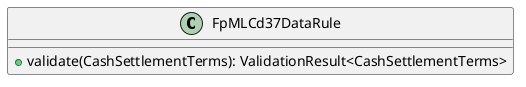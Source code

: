 @startuml

    class FpMLCd37DataRule [[FpMLCd37DataRule.html]] {
        +validate(CashSettlementTerms): ValidationResult<CashSettlementTerms>
    }

@enduml
